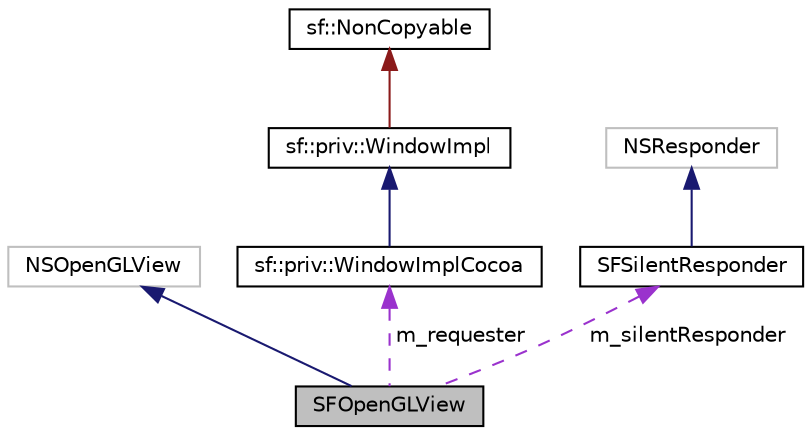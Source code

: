 digraph "SFOpenGLView"
{
 // LATEX_PDF_SIZE
  edge [fontname="Helvetica",fontsize="10",labelfontname="Helvetica",labelfontsize="10"];
  node [fontname="Helvetica",fontsize="10",shape=record];
  Node1 [label="SFOpenGLView",height=0.2,width=0.4,color="black", fillcolor="grey75", style="filled", fontcolor="black",tooltip="Specialized NSOpenGLView."];
  Node2 -> Node1 [dir="back",color="midnightblue",fontsize="10",style="solid",fontname="Helvetica"];
  Node2 [label="NSOpenGLView",height=0.2,width=0.4,color="grey75", fillcolor="white", style="filled",tooltip=" "];
  Node3 -> Node1 [dir="back",color="darkorchid3",fontsize="10",style="dashed",label=" m_requester" ,fontname="Helvetica"];
  Node3 [label="sf::priv::WindowImplCocoa",height=0.2,width=0.4,color="black", fillcolor="white", style="filled",URL="$dd/db0/classsf_1_1priv_1_1WindowImplCocoa.html",tooltip="Mac OS X (Cocoa) implementation of WindowImpl."];
  Node4 -> Node3 [dir="back",color="midnightblue",fontsize="10",style="solid",fontname="Helvetica"];
  Node4 [label="sf::priv::WindowImpl",height=0.2,width=0.4,color="black", fillcolor="white", style="filled",URL="$df/df8/classsf_1_1priv_1_1WindowImpl.html",tooltip="Abstract base class for OS-specific window implementation."];
  Node5 -> Node4 [dir="back",color="firebrick4",fontsize="10",style="solid",fontname="Helvetica"];
  Node5 [label="sf::NonCopyable",height=0.2,width=0.4,color="black", fillcolor="white", style="filled",URL="$d0/da7/classsf_1_1NonCopyable.html",tooltip="Utility class that makes any derived class non-copyable."];
  Node6 -> Node1 [dir="back",color="darkorchid3",fontsize="10",style="dashed",label=" m_silentResponder" ,fontname="Helvetica"];
  Node6 [label="SFSilentResponder",height=0.2,width=0.4,color="black", fillcolor="white", style="filled",URL="$dc/da7/interfaceSFSilentResponder.html",tooltip="Silent Responder used to prevent sound alert with key event."];
  Node7 -> Node6 [dir="back",color="midnightblue",fontsize="10",style="solid",fontname="Helvetica"];
  Node7 [label="NSResponder",height=0.2,width=0.4,color="grey75", fillcolor="white", style="filled",tooltip=" "];
}
